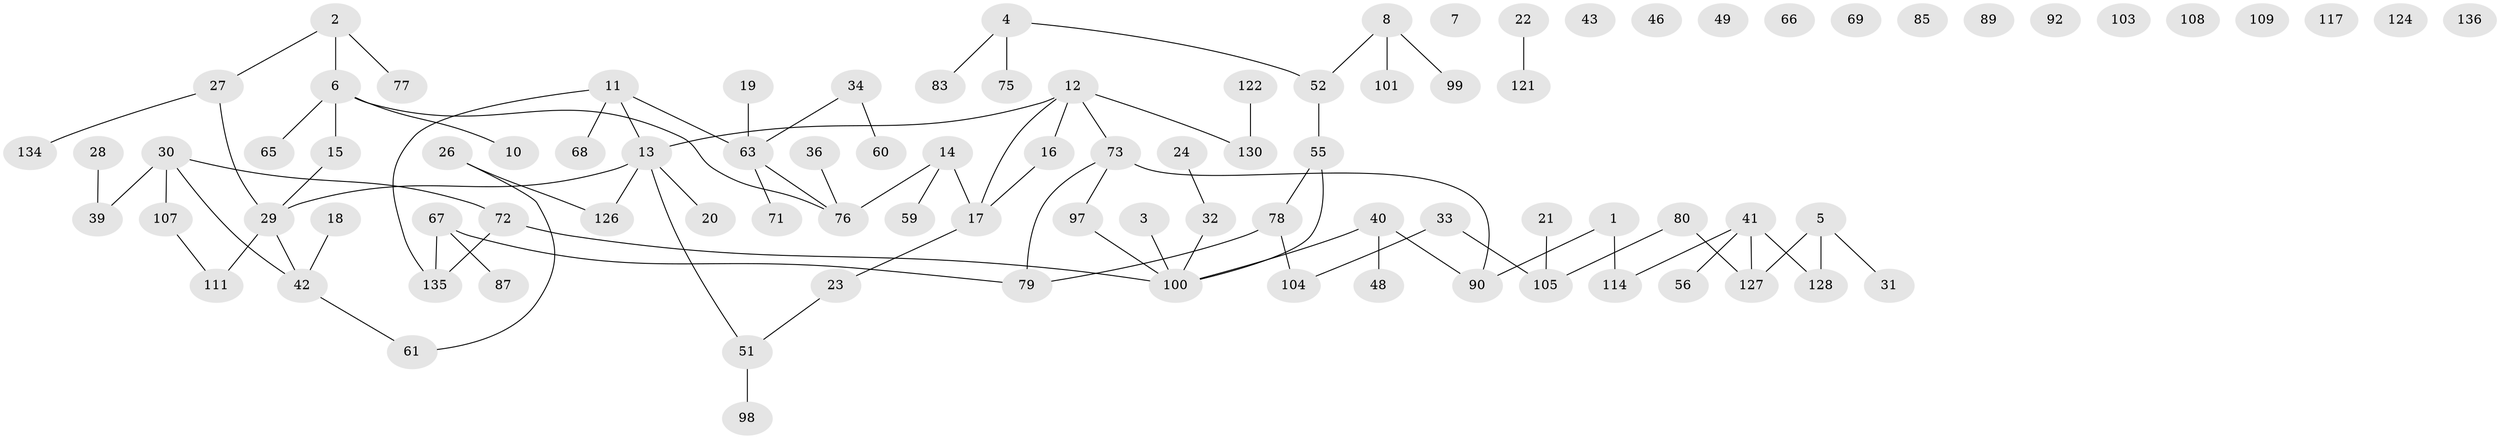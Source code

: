 // original degree distribution, {1: 0.2867647058823529, 3: 0.2426470588235294, 2: 0.27941176470588236, 5: 0.029411764705882353, 0: 0.10294117647058823, 4: 0.051470588235294115, 6: 0.007352941176470588}
// Generated by graph-tools (version 1.1) at 2025/41/03/06/25 10:41:20]
// undirected, 93 vertices, 90 edges
graph export_dot {
graph [start="1"]
  node [color=gray90,style=filled];
  1 [super="+84"];
  2 [super="+88"];
  3 [super="+57"];
  4 [super="+64"];
  5 [super="+9"];
  6;
  7;
  8 [super="+123"];
  10 [super="+112"];
  11 [super="+91"];
  12 [super="+54"];
  13 [super="+44"];
  14;
  15 [super="+35"];
  16;
  17 [super="+119"];
  18;
  19;
  20 [super="+45"];
  21 [super="+25"];
  22;
  23;
  24 [super="+50"];
  26 [super="+58"];
  27 [super="+93"];
  28;
  29 [super="+96"];
  30 [super="+131"];
  31 [super="+37"];
  32 [super="+62"];
  33;
  34 [super="+38"];
  36;
  39;
  40 [super="+53"];
  41 [super="+74"];
  42 [super="+47"];
  43;
  46;
  48 [super="+86"];
  49;
  51;
  52;
  55 [super="+70"];
  56;
  59;
  60;
  61 [super="+82"];
  63 [super="+129"];
  65;
  66;
  67 [super="+102"];
  68;
  69 [super="+81"];
  71 [super="+94"];
  72 [super="+106"];
  73 [super="+120"];
  75 [super="+110"];
  76 [super="+118"];
  77;
  78 [super="+95"];
  79;
  80 [super="+125"];
  83;
  85;
  87;
  89;
  90;
  92;
  97;
  98;
  99 [super="+115"];
  100 [super="+133"];
  101;
  103;
  104 [super="+116"];
  105 [super="+132"];
  107;
  108;
  109;
  111 [super="+113"];
  114;
  117;
  121;
  122;
  124;
  126;
  127;
  128;
  130;
  134;
  135;
  136;
  1 -- 90;
  1 -- 114;
  2 -- 6;
  2 -- 27;
  2 -- 77;
  3 -- 100;
  4 -- 75;
  4 -- 83;
  4 -- 52;
  5 -- 128;
  5 -- 31;
  5 -- 127;
  6 -- 10;
  6 -- 15;
  6 -- 65;
  6 -- 76;
  8 -- 101;
  8 -- 99;
  8 -- 52;
  11 -- 63;
  11 -- 68;
  11 -- 135;
  11 -- 13;
  12 -- 16;
  12 -- 130;
  12 -- 17;
  12 -- 13;
  12 -- 73;
  13 -- 126;
  13 -- 51;
  13 -- 20;
  13 -- 29;
  14 -- 17;
  14 -- 59;
  14 -- 76;
  15 -- 29;
  16 -- 17;
  17 -- 23;
  18 -- 42;
  19 -- 63;
  21 -- 105;
  22 -- 121;
  23 -- 51;
  24 -- 32;
  26 -- 61;
  26 -- 126;
  27 -- 134;
  27 -- 29;
  28 -- 39;
  29 -- 111;
  29 -- 42;
  30 -- 107;
  30 -- 42;
  30 -- 39;
  30 -- 72;
  32 -- 100;
  33 -- 105;
  33 -- 104;
  34 -- 63;
  34 -- 60;
  36 -- 76;
  40 -- 90;
  40 -- 100;
  40 -- 48;
  41 -- 128;
  41 -- 56;
  41 -- 114;
  41 -- 127;
  42 -- 61;
  51 -- 98;
  52 -- 55;
  55 -- 100;
  55 -- 78;
  63 -- 76;
  63 -- 71;
  67 -- 79;
  67 -- 135 [weight=2];
  67 -- 87;
  72 -- 100;
  72 -- 135;
  73 -- 79;
  73 -- 90;
  73 -- 97;
  78 -- 104;
  78 -- 79;
  80 -- 127;
  80 -- 105;
  97 -- 100;
  107 -- 111;
  122 -- 130;
}
